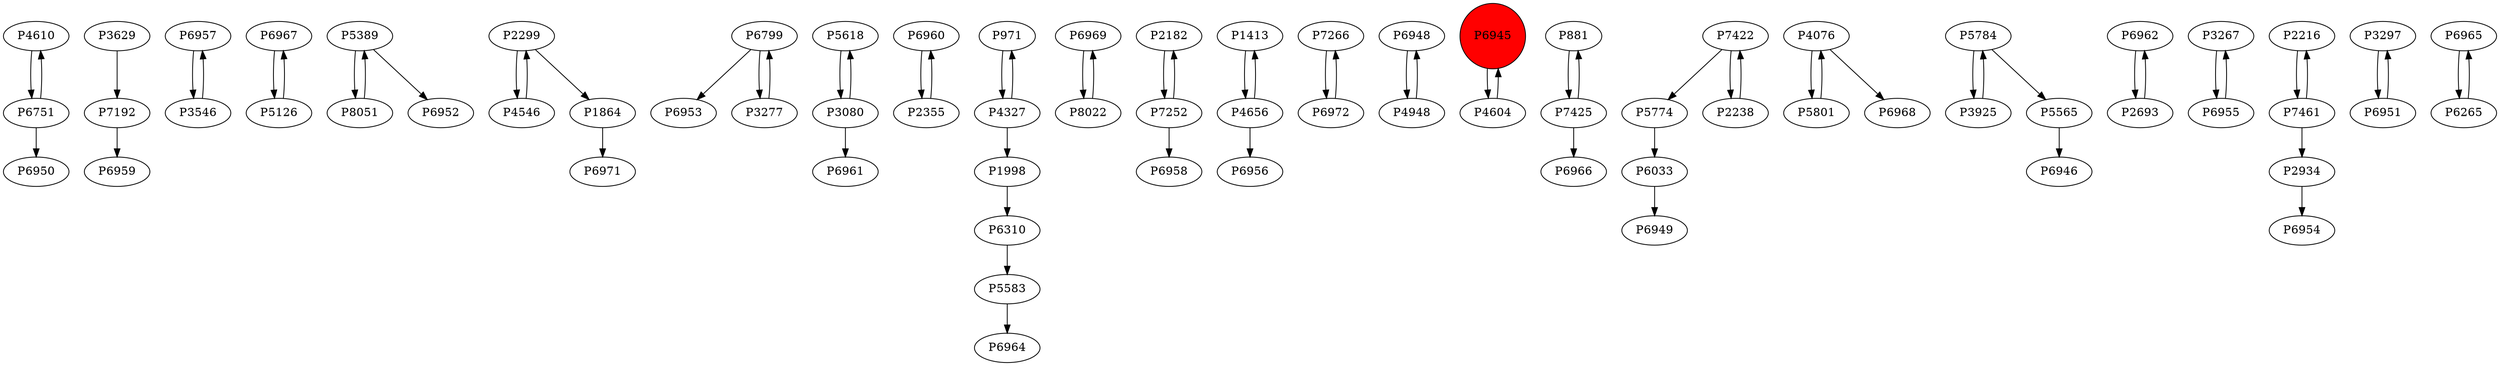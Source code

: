 digraph {
	P4610 -> P6751
	P3629 -> P7192
	P7192 -> P6959
	P6957 -> P3546
	P6967 -> P5126
	P5389 -> P8051
	P2299 -> P4546
	P8051 -> P5389
	P6799 -> P6953
	P5618 -> P3080
	P6751 -> P6950
	P6960 -> P2355
	P971 -> P4327
	P6969 -> P8022
	P2182 -> P7252
	P1413 -> P4656
	P7252 -> P2182
	P7266 -> P6972
	P6972 -> P7266
	P6948 -> P4948
	P6945 -> P4604
	P4546 -> P2299
	P5583 -> P6964
	P3546 -> P6957
	P881 -> P7425
	P6751 -> P4610
	P7422 -> P5774
	P4076 -> P5801
	P1864 -> P6971
	P5784 -> P3925
	P5565 -> P6946
	P4327 -> P1998
	P5389 -> P6952
	P2238 -> P7422
	P6962 -> P2693
	P4076 -> P6968
	P3267 -> P6955
	P6310 -> P5583
	P6955 -> P3267
	P4948 -> P6948
	P2216 -> P7461
	P7425 -> P881
	P1998 -> P6310
	P4604 -> P6945
	P7461 -> P2216
	P3080 -> P5618
	P7252 -> P6958
	P3277 -> P6799
	P3925 -> P5784
	P6799 -> P3277
	P3297 -> P6951
	P5784 -> P5565
	P2355 -> P6960
	P7425 -> P6966
	P6965 -> P6265
	P6033 -> P6949
	P2299 -> P1864
	P6951 -> P3297
	P2934 -> P6954
	P4327 -> P971
	P5126 -> P6967
	P5801 -> P4076
	P7422 -> P2238
	P3080 -> P6961
	P7461 -> P2934
	P4656 -> P1413
	P4656 -> P6956
	P2693 -> P6962
	P6265 -> P6965
	P5774 -> P6033
	P8022 -> P6969
	P6945 [shape=circle]
	P6945 [style=filled]
	P6945 [fillcolor=red]
}